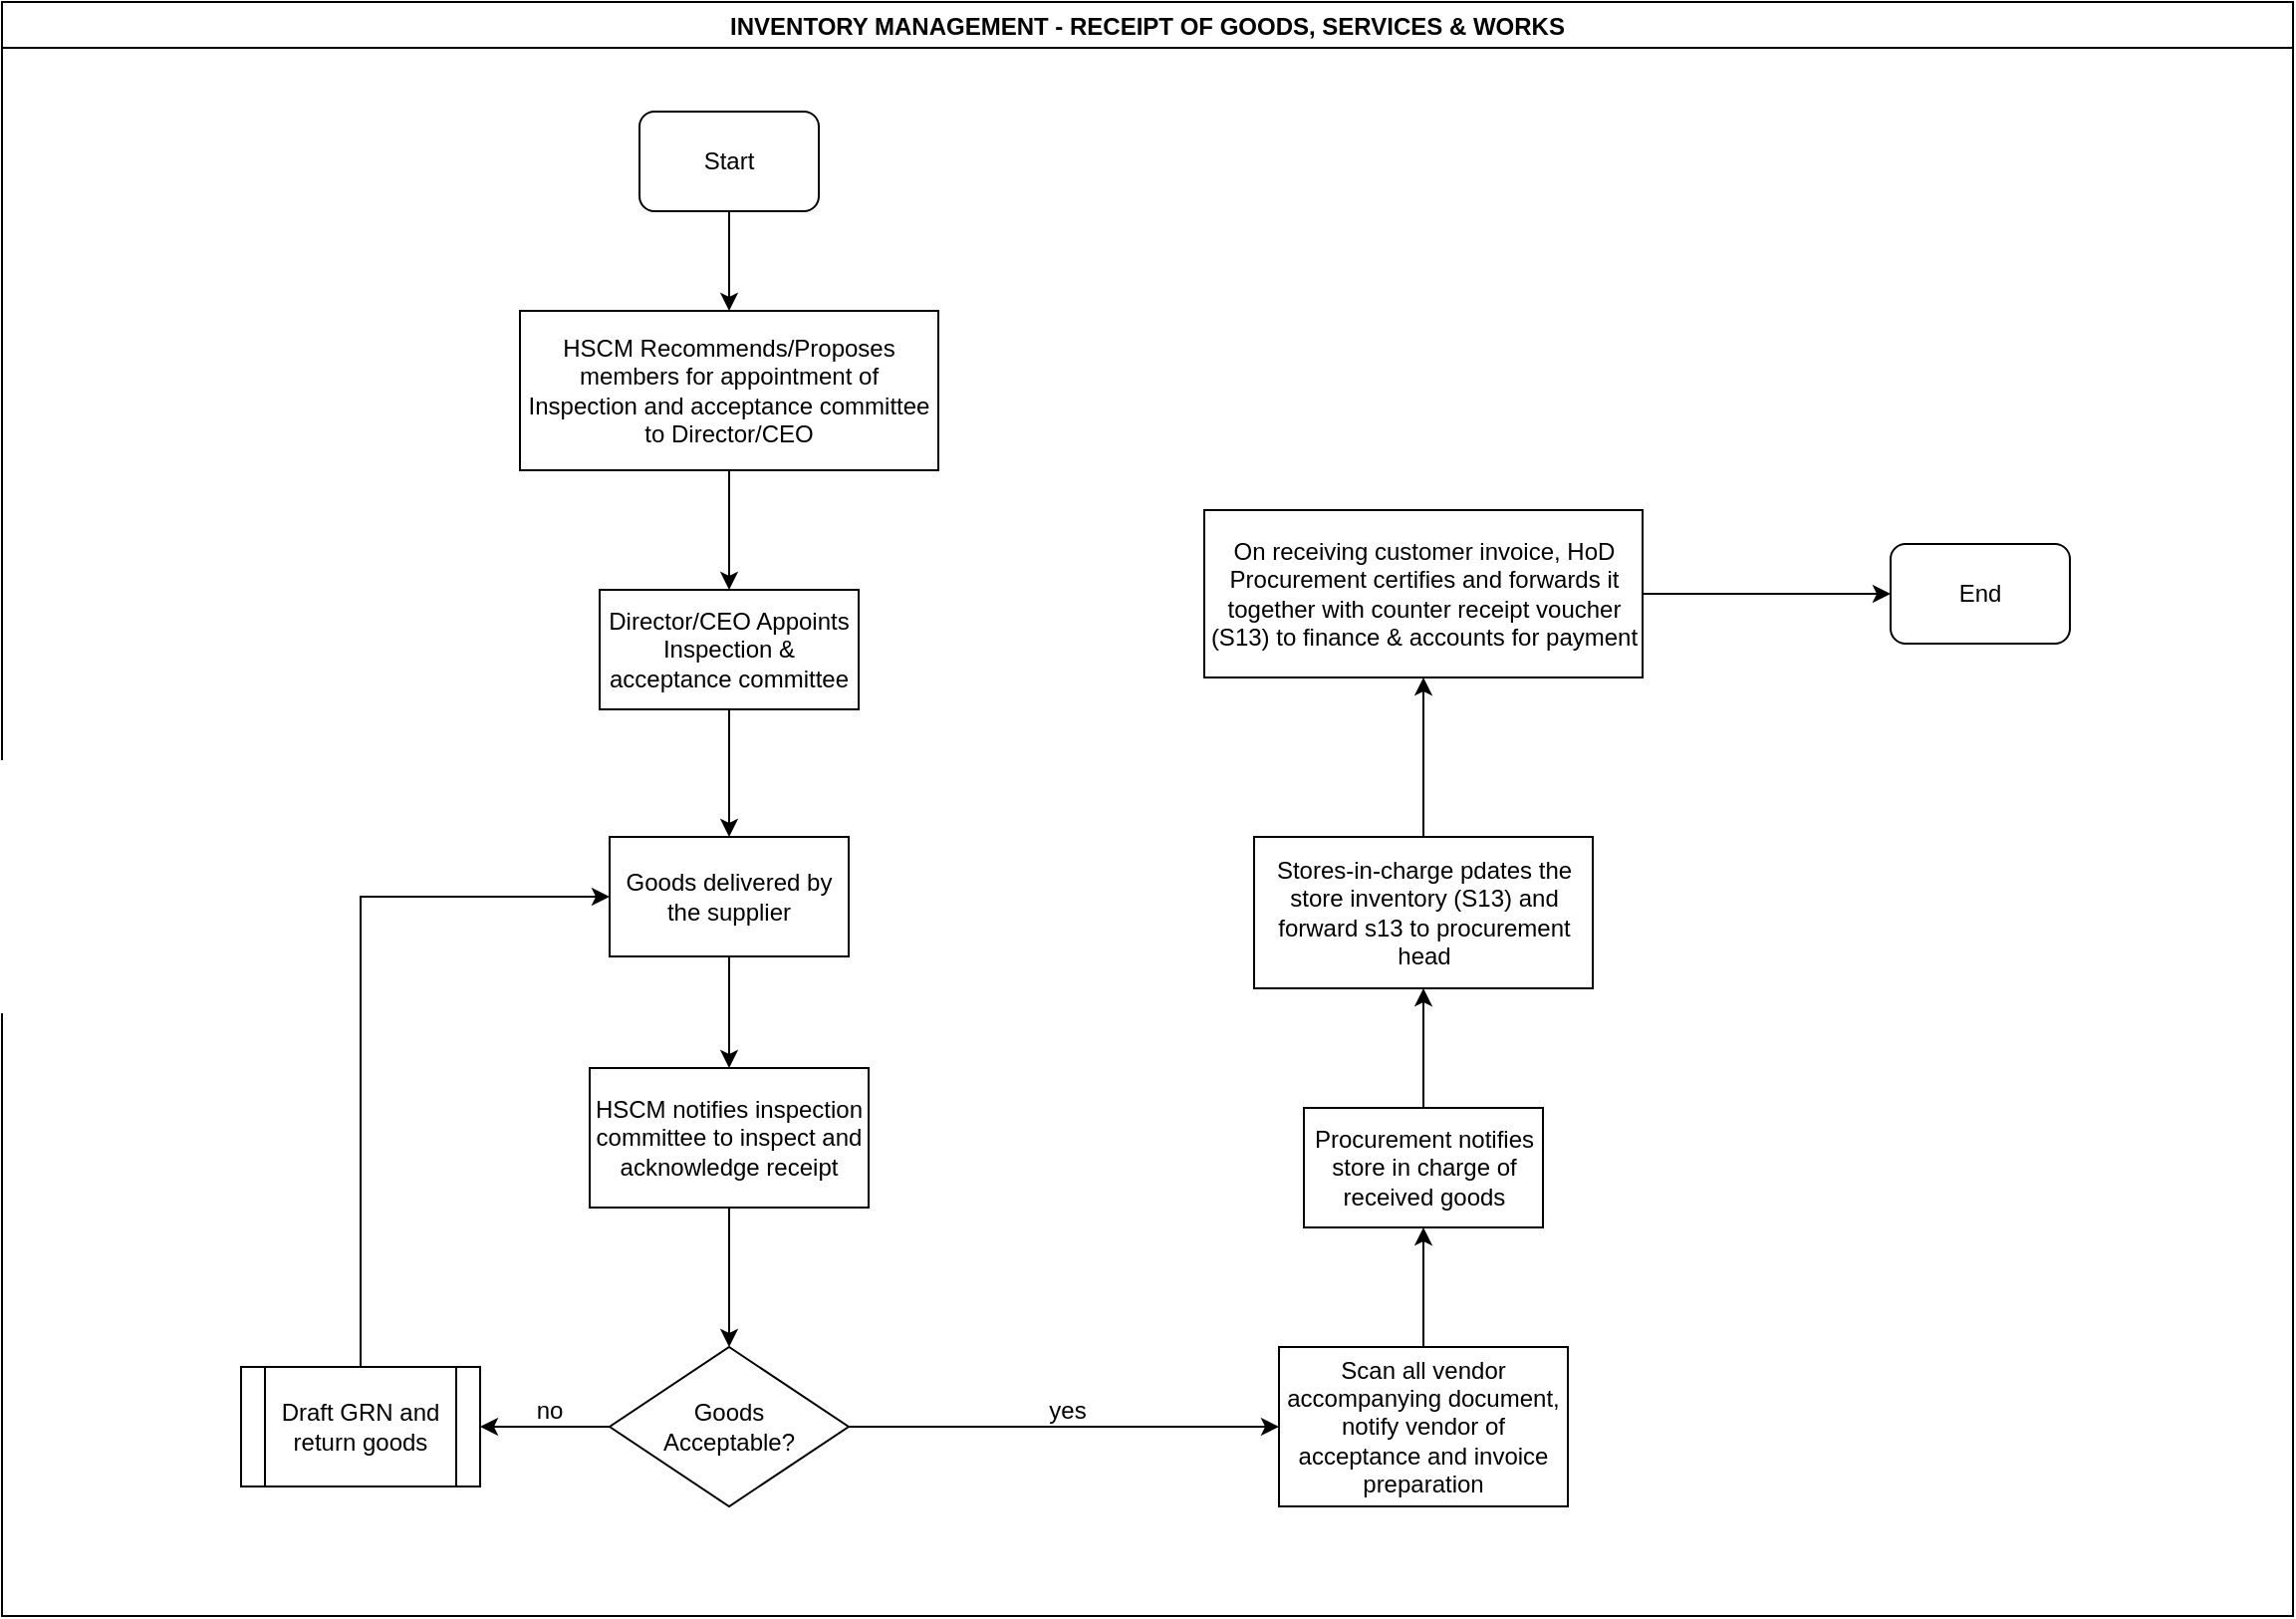 <mxfile version="14.0.0" type="github">
  <diagram id="WPC1PwGvHCD-nOEhcRJc" name="Page-1">
    <mxGraphModel dx="1038" dy="547" grid="1" gridSize="10" guides="1" tooltips="1" connect="1" arrows="1" fold="1" page="1" pageScale="1" pageWidth="1169" pageHeight="827" math="0" shadow="0">
      <root>
        <mxCell id="0" />
        <mxCell id="1" parent="0" />
        <mxCell id="nd7zcNoajyeHfGIx0wI9-5" value="INVENTORY MANAGEMENT - RECEIPT OF GOODS, SERVICES &amp; WORKS" style="swimlane;" vertex="1" parent="1">
          <mxGeometry x="10" y="10" width="1150" height="810" as="geometry" />
        </mxCell>
        <mxCell id="nd7zcNoajyeHfGIx0wI9-6" value="Start" style="rounded=1;whiteSpace=wrap;html=1;" vertex="1" parent="nd7zcNoajyeHfGIx0wI9-5">
          <mxGeometry x="320" y="55" width="90" height="50" as="geometry" />
        </mxCell>
        <mxCell id="nd7zcNoajyeHfGIx0wI9-7" value="HSCM Recommends/Proposes members for appointment of Inspection and acceptance committee to Director/CEO" style="rounded=0;whiteSpace=wrap;html=1;" vertex="1" parent="nd7zcNoajyeHfGIx0wI9-5">
          <mxGeometry x="260" y="155" width="210" height="80" as="geometry" />
        </mxCell>
        <mxCell id="nd7zcNoajyeHfGIx0wI9-8" value="" style="edgeStyle=orthogonalEdgeStyle;rounded=0;orthogonalLoop=1;jettySize=auto;html=1;entryX=0.5;entryY=0;entryDx=0;entryDy=0;" edge="1" parent="nd7zcNoajyeHfGIx0wI9-5" source="nd7zcNoajyeHfGIx0wI9-6" target="nd7zcNoajyeHfGIx0wI9-7">
          <mxGeometry relative="1" as="geometry">
            <mxPoint x="365" y="180" as="targetPoint" />
          </mxGeometry>
        </mxCell>
        <mxCell id="nd7zcNoajyeHfGIx0wI9-9" value="Director/CEO Appoints Inspection &amp;amp; acceptance committee" style="whiteSpace=wrap;html=1;rounded=0;" vertex="1" parent="nd7zcNoajyeHfGIx0wI9-5">
          <mxGeometry x="300" y="295" width="130" height="60" as="geometry" />
        </mxCell>
        <mxCell id="nd7zcNoajyeHfGIx0wI9-10" value="" style="edgeStyle=orthogonalEdgeStyle;rounded=0;orthogonalLoop=1;jettySize=auto;html=1;" edge="1" parent="nd7zcNoajyeHfGIx0wI9-5" source="nd7zcNoajyeHfGIx0wI9-7" target="nd7zcNoajyeHfGIx0wI9-9">
          <mxGeometry relative="1" as="geometry" />
        </mxCell>
        <mxCell id="nd7zcNoajyeHfGIx0wI9-11" value="Goods delivered by the supplier" style="whiteSpace=wrap;html=1;rounded=0;" vertex="1" parent="nd7zcNoajyeHfGIx0wI9-5">
          <mxGeometry x="305" y="419" width="120" height="60" as="geometry" />
        </mxCell>
        <mxCell id="nd7zcNoajyeHfGIx0wI9-12" value="" style="edgeStyle=orthogonalEdgeStyle;rounded=0;orthogonalLoop=1;jettySize=auto;html=1;" edge="1" parent="nd7zcNoajyeHfGIx0wI9-5" source="nd7zcNoajyeHfGIx0wI9-9" target="nd7zcNoajyeHfGIx0wI9-11">
          <mxGeometry relative="1" as="geometry" />
        </mxCell>
        <mxCell id="nd7zcNoajyeHfGIx0wI9-13" value="HSCM notifies inspection committee to inspect and acknowledge receipt" style="whiteSpace=wrap;html=1;rounded=0;" vertex="1" parent="nd7zcNoajyeHfGIx0wI9-5">
          <mxGeometry x="295" y="535" width="140" height="70" as="geometry" />
        </mxCell>
        <mxCell id="nd7zcNoajyeHfGIx0wI9-14" value="" style="edgeStyle=orthogonalEdgeStyle;rounded=0;orthogonalLoop=1;jettySize=auto;html=1;" edge="1" parent="nd7zcNoajyeHfGIx0wI9-5" source="nd7zcNoajyeHfGIx0wI9-11" target="nd7zcNoajyeHfGIx0wI9-13">
          <mxGeometry relative="1" as="geometry" />
        </mxCell>
        <mxCell id="nd7zcNoajyeHfGIx0wI9-15" value="&lt;div&gt;Goods &lt;br&gt;&lt;/div&gt;&lt;div&gt;Acceptable?&lt;/div&gt;" style="rhombus;whiteSpace=wrap;html=1;rounded=0;" vertex="1" parent="nd7zcNoajyeHfGIx0wI9-5">
          <mxGeometry x="305" y="675" width="120" height="80" as="geometry" />
        </mxCell>
        <mxCell id="nd7zcNoajyeHfGIx0wI9-16" value="" style="edgeStyle=orthogonalEdgeStyle;rounded=0;orthogonalLoop=1;jettySize=auto;html=1;" edge="1" parent="nd7zcNoajyeHfGIx0wI9-5" source="nd7zcNoajyeHfGIx0wI9-13" target="nd7zcNoajyeHfGIx0wI9-15">
          <mxGeometry relative="1" as="geometry" />
        </mxCell>
        <mxCell id="nd7zcNoajyeHfGIx0wI9-17" value="Draft GRN and return goods" style="shape=process;whiteSpace=wrap;html=1;backgroundOutline=1;rounded=0;" vertex="1" parent="nd7zcNoajyeHfGIx0wI9-5">
          <mxGeometry x="120" y="685" width="120" height="60" as="geometry" />
        </mxCell>
        <mxCell id="nd7zcNoajyeHfGIx0wI9-18" value="" style="edgeStyle=orthogonalEdgeStyle;rounded=0;orthogonalLoop=1;jettySize=auto;html=1;entryX=1;entryY=0.5;entryDx=0;entryDy=0;" edge="1" parent="nd7zcNoajyeHfGIx0wI9-5" source="nd7zcNoajyeHfGIx0wI9-15" target="nd7zcNoajyeHfGIx0wI9-17">
          <mxGeometry relative="1" as="geometry">
            <mxPoint x="225" y="715" as="targetPoint" />
          </mxGeometry>
        </mxCell>
        <mxCell id="nd7zcNoajyeHfGIx0wI9-19" value="" style="edgeStyle=orthogonalEdgeStyle;rounded=0;orthogonalLoop=1;jettySize=auto;html=1;entryX=0;entryY=0.5;entryDx=0;entryDy=0;" edge="1" parent="nd7zcNoajyeHfGIx0wI9-5" source="nd7zcNoajyeHfGIx0wI9-17" target="nd7zcNoajyeHfGIx0wI9-11">
          <mxGeometry relative="1" as="geometry">
            <mxPoint x="180" y="605" as="targetPoint" />
            <Array as="points">
              <mxPoint x="180" y="449" />
            </Array>
          </mxGeometry>
        </mxCell>
        <mxCell id="nd7zcNoajyeHfGIx0wI9-20" value="yes" style="text;html=1;strokeColor=none;fillColor=none;align=center;verticalAlign=middle;whiteSpace=wrap;rounded=0;" vertex="1" parent="nd7zcNoajyeHfGIx0wI9-5">
          <mxGeometry x="515" y="697" width="40" height="20" as="geometry" />
        </mxCell>
        <mxCell id="nd7zcNoajyeHfGIx0wI9-21" value="Procurement notifies store in charge of received goods" style="whiteSpace=wrap;html=1;rounded=0;" vertex="1" parent="nd7zcNoajyeHfGIx0wI9-5">
          <mxGeometry x="653.5" y="555" width="120" height="60" as="geometry" />
        </mxCell>
        <mxCell id="nd7zcNoajyeHfGIx0wI9-22" value="Stores-in-charge pdates the store inventory (S13) and forward s13 to procurement head" style="whiteSpace=wrap;html=1;rounded=0;" vertex="1" parent="nd7zcNoajyeHfGIx0wI9-5">
          <mxGeometry x="628.5" y="419" width="170" height="76" as="geometry" />
        </mxCell>
        <mxCell id="nd7zcNoajyeHfGIx0wI9-23" value="" style="edgeStyle=orthogonalEdgeStyle;rounded=0;orthogonalLoop=1;jettySize=auto;html=1;" edge="1" parent="nd7zcNoajyeHfGIx0wI9-5" source="nd7zcNoajyeHfGIx0wI9-21" target="nd7zcNoajyeHfGIx0wI9-22">
          <mxGeometry relative="1" as="geometry" />
        </mxCell>
        <mxCell id="nd7zcNoajyeHfGIx0wI9-24" value="On receiving customer invoice, HoD Procurement certifies and forwards it together with counter receipt voucher (S13) to finance &amp;amp; accounts for payment" style="whiteSpace=wrap;html=1;rounded=0;" vertex="1" parent="nd7zcNoajyeHfGIx0wI9-5">
          <mxGeometry x="603.5" y="255" width="220" height="84" as="geometry" />
        </mxCell>
        <mxCell id="nd7zcNoajyeHfGIx0wI9-25" value="" style="edgeStyle=orthogonalEdgeStyle;rounded=0;orthogonalLoop=1;jettySize=auto;html=1;" edge="1" parent="nd7zcNoajyeHfGIx0wI9-5" source="nd7zcNoajyeHfGIx0wI9-22" target="nd7zcNoajyeHfGIx0wI9-24">
          <mxGeometry relative="1" as="geometry" />
        </mxCell>
        <mxCell id="nd7zcNoajyeHfGIx0wI9-26" value="" style="edgeStyle=orthogonalEdgeStyle;rounded=0;orthogonalLoop=1;jettySize=auto;html=1;" edge="1" parent="nd7zcNoajyeHfGIx0wI9-5" source="nd7zcNoajyeHfGIx0wI9-27" target="nd7zcNoajyeHfGIx0wI9-21">
          <mxGeometry relative="1" as="geometry" />
        </mxCell>
        <mxCell id="nd7zcNoajyeHfGIx0wI9-27" value="Scan all vendor accompanying document, notify vendor of acceptance and invoice preparation" style="whiteSpace=wrap;html=1;rounded=0;" vertex="1" parent="nd7zcNoajyeHfGIx0wI9-5">
          <mxGeometry x="641" y="675" width="145" height="80" as="geometry" />
        </mxCell>
        <mxCell id="nd7zcNoajyeHfGIx0wI9-28" value="" style="edgeStyle=orthogonalEdgeStyle;rounded=0;orthogonalLoop=1;jettySize=auto;html=1;" edge="1" parent="nd7zcNoajyeHfGIx0wI9-5" source="nd7zcNoajyeHfGIx0wI9-15" target="nd7zcNoajyeHfGIx0wI9-27">
          <mxGeometry relative="1" as="geometry" />
        </mxCell>
        <mxCell id="nd7zcNoajyeHfGIx0wI9-29" value="End" style="rounded=1;whiteSpace=wrap;html=1;" vertex="1" parent="nd7zcNoajyeHfGIx0wI9-5">
          <mxGeometry x="948" y="272" width="90" height="50" as="geometry" />
        </mxCell>
        <mxCell id="nd7zcNoajyeHfGIx0wI9-30" value="" style="edgeStyle=orthogonalEdgeStyle;rounded=0;orthogonalLoop=1;jettySize=auto;html=1;entryX=0;entryY=0.5;entryDx=0;entryDy=0;" edge="1" parent="nd7zcNoajyeHfGIx0wI9-5" source="nd7zcNoajyeHfGIx0wI9-24" target="nd7zcNoajyeHfGIx0wI9-29">
          <mxGeometry relative="1" as="geometry">
            <mxPoint x="953.5" y="297" as="targetPoint" />
          </mxGeometry>
        </mxCell>
        <mxCell id="nd7zcNoajyeHfGIx0wI9-31" value="no" style="text;html=1;strokeColor=none;fillColor=none;align=center;verticalAlign=middle;whiteSpace=wrap;rounded=0;" vertex="1" parent="1">
          <mxGeometry x="265" y="707" width="40" height="20" as="geometry" />
        </mxCell>
      </root>
    </mxGraphModel>
  </diagram>
</mxfile>
